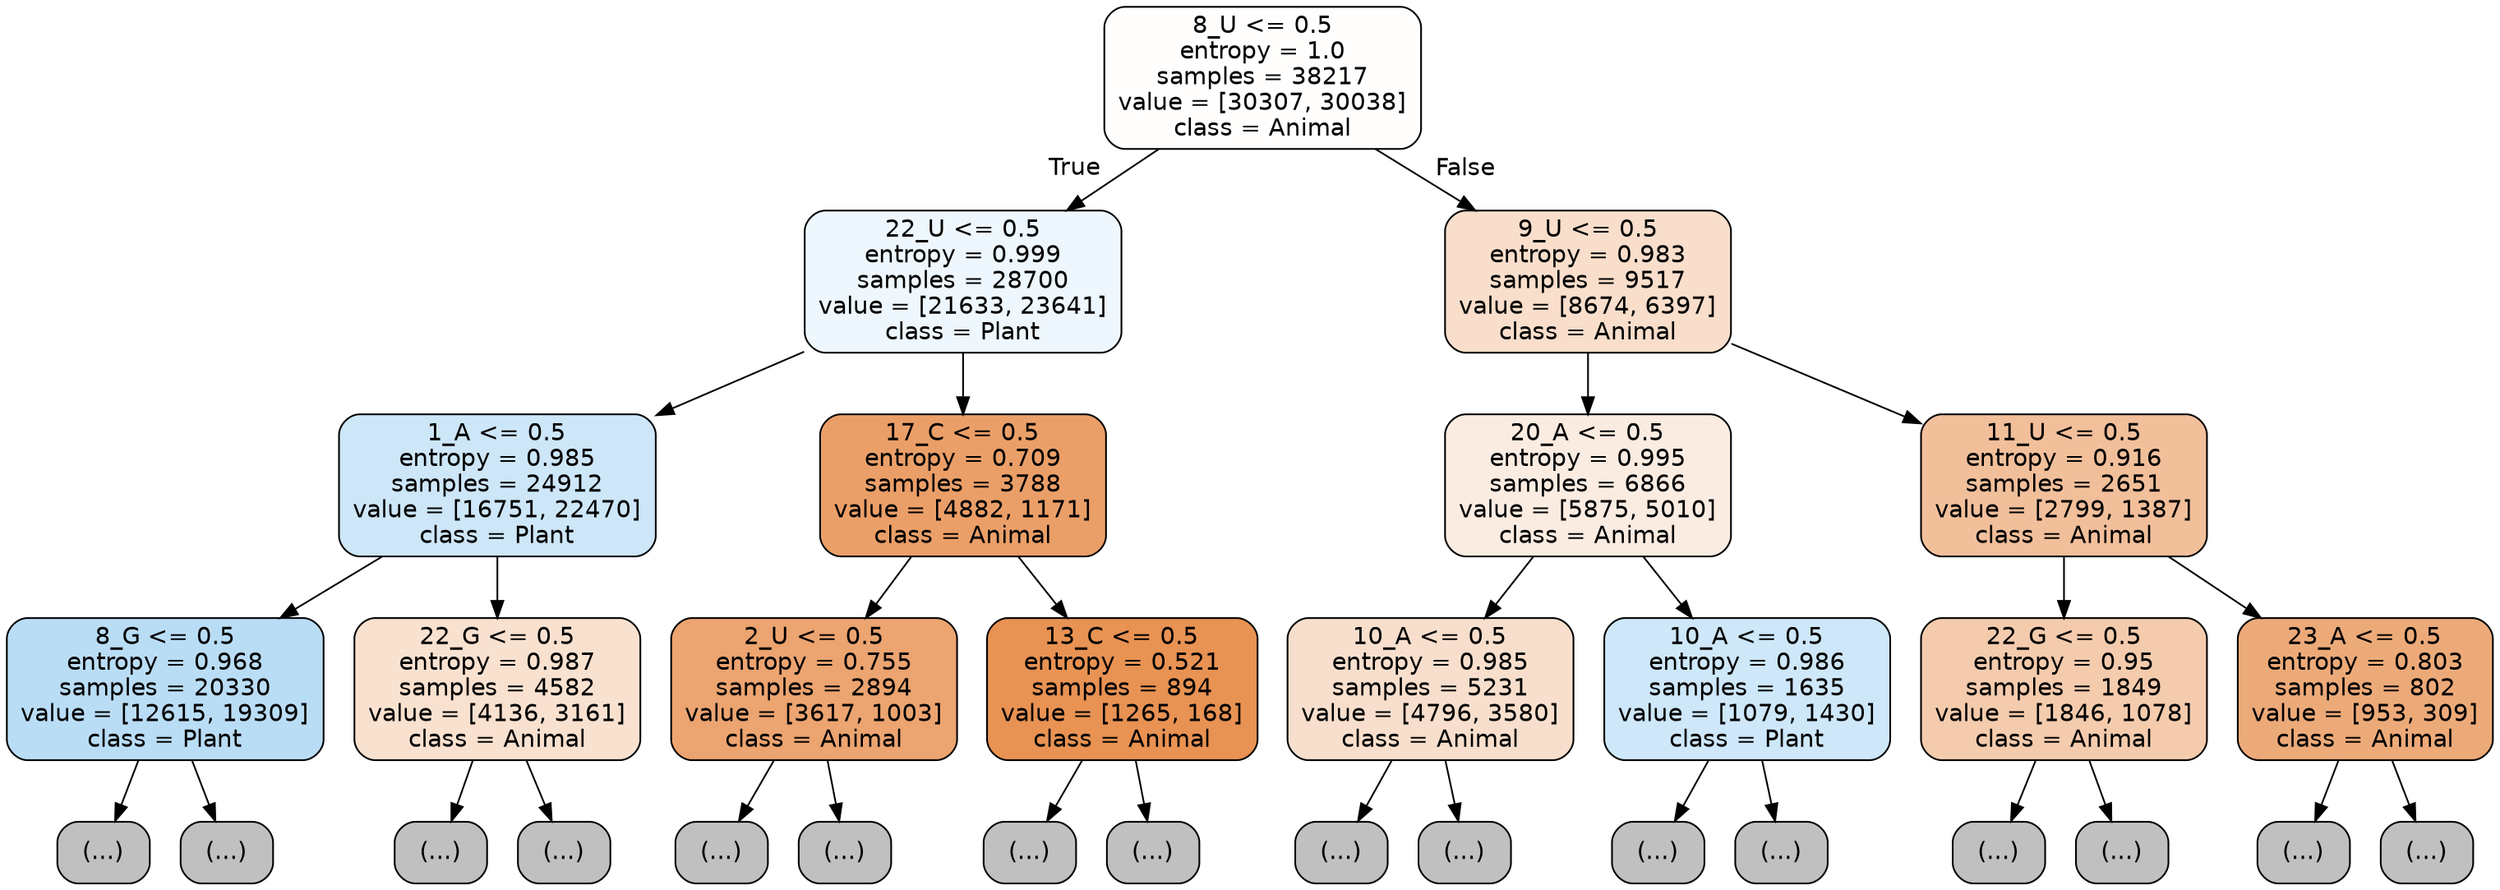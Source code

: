 digraph Tree {
node [shape=box, style="filled, rounded", color="black", fontname="helvetica"] ;
edge [fontname="helvetica"] ;
0 [label="8_U <= 0.5\nentropy = 1.0\nsamples = 38217\nvalue = [30307, 30038]\nclass = Animal", fillcolor="#fffefd"] ;
1 [label="22_U <= 0.5\nentropy = 0.999\nsamples = 28700\nvalue = [21633, 23641]\nclass = Plant", fillcolor="#eef7fd"] ;
0 -> 1 [labeldistance=2.5, labelangle=45, headlabel="True"] ;
2 [label="1_A <= 0.5\nentropy = 0.985\nsamples = 24912\nvalue = [16751, 22470]\nclass = Plant", fillcolor="#cde6f8"] ;
1 -> 2 ;
3 [label="8_G <= 0.5\nentropy = 0.968\nsamples = 20330\nvalue = [12615, 19309]\nclass = Plant", fillcolor="#baddf6"] ;
2 -> 3 ;
4 [label="(...)", fillcolor="#C0C0C0"] ;
3 -> 4 ;
5177 [label="(...)", fillcolor="#C0C0C0"] ;
3 -> 5177 ;
8238 [label="22_G <= 0.5\nentropy = 0.987\nsamples = 4582\nvalue = [4136, 3161]\nclass = Animal", fillcolor="#f9e1d0"] ;
2 -> 8238 ;
8239 [label="(...)", fillcolor="#C0C0C0"] ;
8238 -> 8239 ;
10474 [label="(...)", fillcolor="#C0C0C0"] ;
8238 -> 10474 ;
10789 [label="17_C <= 0.5\nentropy = 0.709\nsamples = 3788\nvalue = [4882, 1171]\nclass = Animal", fillcolor="#eb9f68"] ;
1 -> 10789 ;
10790 [label="2_U <= 0.5\nentropy = 0.755\nsamples = 2894\nvalue = [3617, 1003]\nclass = Animal", fillcolor="#eca470"] ;
10789 -> 10790 ;
10791 [label="(...)", fillcolor="#C0C0C0"] ;
10790 -> 10791 ;
11554 [label="(...)", fillcolor="#C0C0C0"] ;
10790 -> 11554 ;
11883 [label="13_C <= 0.5\nentropy = 0.521\nsamples = 894\nvalue = [1265, 168]\nclass = Animal", fillcolor="#e89253"] ;
10789 -> 11883 ;
11884 [label="(...)", fillcolor="#C0C0C0"] ;
11883 -> 11884 ;
12085 [label="(...)", fillcolor="#C0C0C0"] ;
11883 -> 12085 ;
12130 [label="9_U <= 0.5\nentropy = 0.983\nsamples = 9517\nvalue = [8674, 6397]\nclass = Animal", fillcolor="#f8decb"] ;
0 -> 12130 [labeldistance=2.5, labelangle=-45, headlabel="False"] ;
12131 [label="20_A <= 0.5\nentropy = 0.995\nsamples = 6866\nvalue = [5875, 5010]\nclass = Animal", fillcolor="#fbece2"] ;
12130 -> 12131 ;
12132 [label="10_A <= 0.5\nentropy = 0.985\nsamples = 5231\nvalue = [4796, 3580]\nclass = Animal", fillcolor="#f8dfcd"] ;
12131 -> 12132 ;
12133 [label="(...)", fillcolor="#C0C0C0"] ;
12132 -> 12133 ;
14126 [label="(...)", fillcolor="#C0C0C0"] ;
12132 -> 14126 ;
14807 [label="10_A <= 0.5\nentropy = 0.986\nsamples = 1635\nvalue = [1079, 1430]\nclass = Plant", fillcolor="#cee7f9"] ;
12131 -> 14807 ;
14808 [label="(...)", fillcolor="#C0C0C0"] ;
14807 -> 14808 ;
15383 [label="(...)", fillcolor="#C0C0C0"] ;
14807 -> 15383 ;
15572 [label="11_U <= 0.5\nentropy = 0.916\nsamples = 2651\nvalue = [2799, 1387]\nclass = Animal", fillcolor="#f2bf9b"] ;
12130 -> 15572 ;
15573 [label="22_G <= 0.5\nentropy = 0.95\nsamples = 1849\nvalue = [1846, 1078]\nclass = Animal", fillcolor="#f4cbad"] ;
15572 -> 15573 ;
15574 [label="(...)", fillcolor="#C0C0C0"] ;
15573 -> 15574 ;
16353 [label="(...)", fillcolor="#C0C0C0"] ;
15573 -> 16353 ;
16460 [label="23_A <= 0.5\nentropy = 0.803\nsamples = 802\nvalue = [953, 309]\nclass = Animal", fillcolor="#edaa79"] ;
15572 -> 16460 ;
16461 [label="(...)", fillcolor="#C0C0C0"] ;
16460 -> 16461 ;
16810 [label="(...)", fillcolor="#C0C0C0"] ;
16460 -> 16810 ;
}